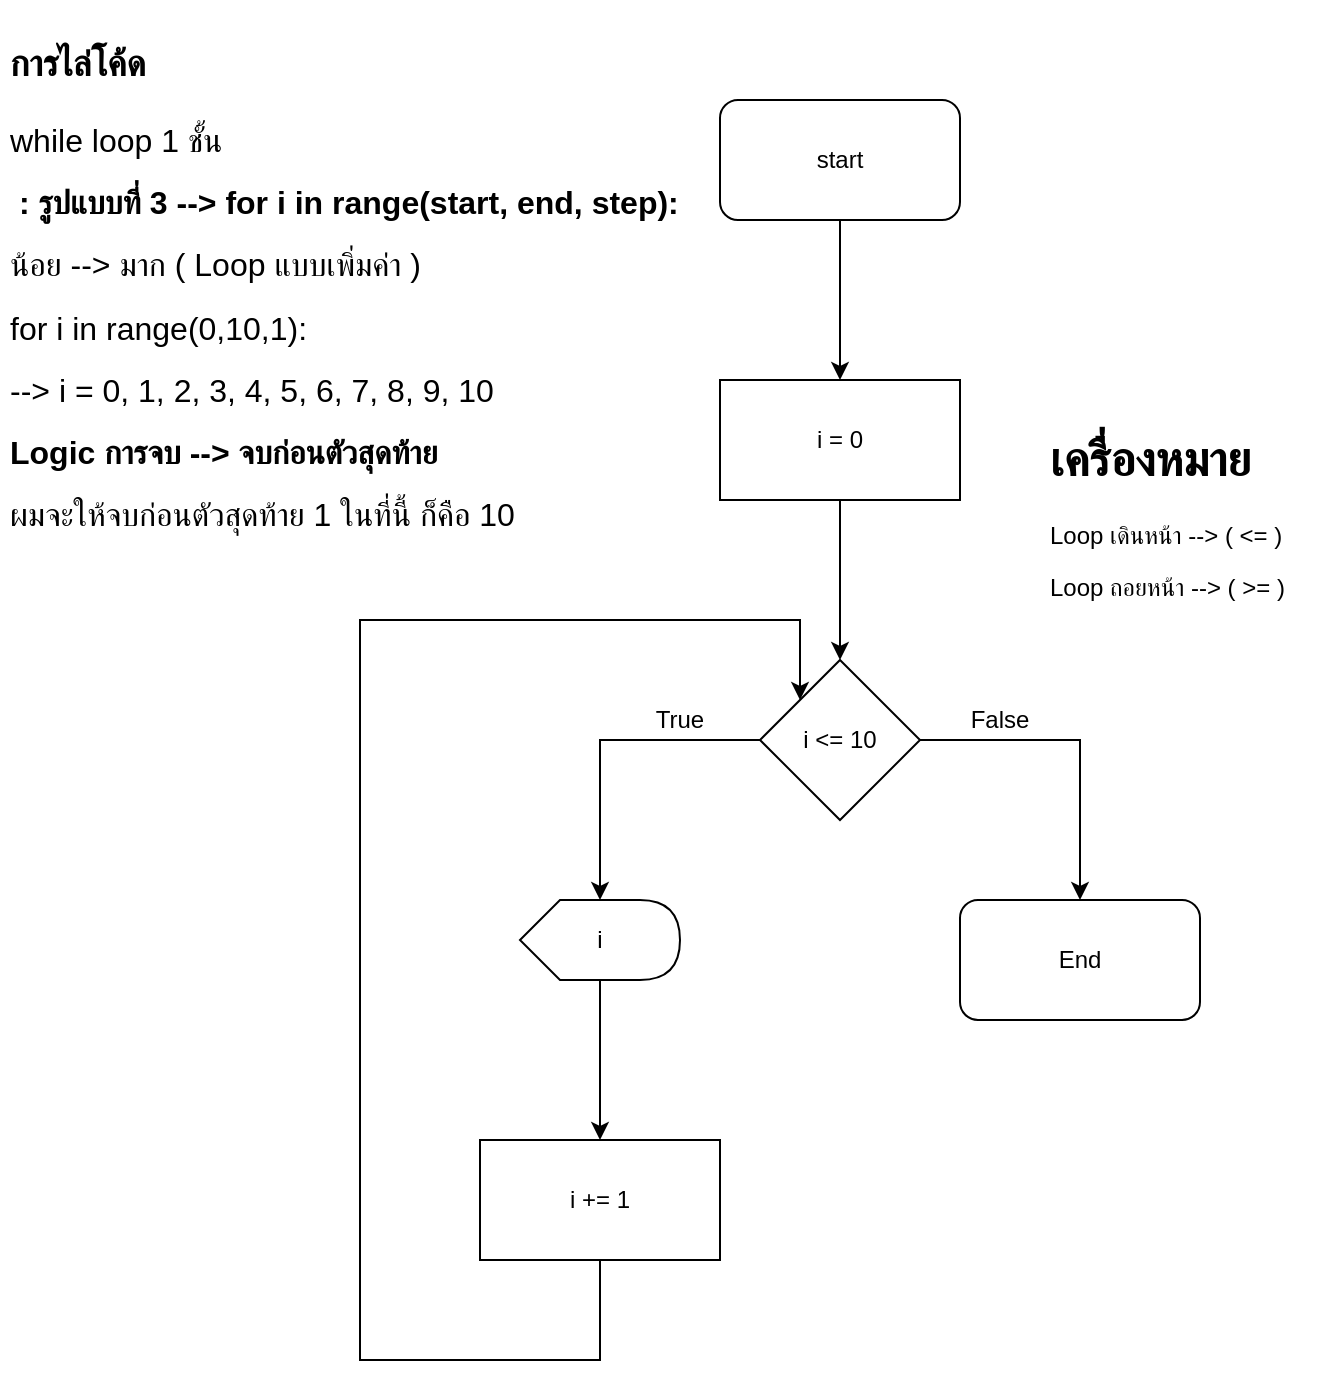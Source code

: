<mxfile>
    <diagram id="HNjI0YHlFYcTdnRnbW5Z" name="Page-1">
        <mxGraphModel dx="1437" dy="1433" grid="1" gridSize="10" guides="1" tooltips="1" connect="1" arrows="1" fold="1" page="1" pageScale="1" pageWidth="827" pageHeight="1169" math="0" shadow="0">
            <root>
                <mxCell id="0"/>
                <mxCell id="1" parent="0"/>
                <mxCell id="3" value="&lt;h1&gt;&lt;font style=&quot;font-size: 18px&quot;&gt;การไล่โค้ด&lt;/font&gt;&lt;/h1&gt;&lt;p&gt;&lt;font size=&quot;3&quot;&gt;while loop 1 ชั้น&lt;/font&gt;&lt;/p&gt;&lt;p&gt;&lt;span style=&quot;font-size: medium&quot;&gt;&amp;nbsp;&lt;/span&gt;&lt;b style=&quot;font-size: medium&quot;&gt;: รูปแบบที่ 3 --&amp;gt; for i in range(start, end, step):&lt;/b&gt;&lt;/p&gt;&lt;p&gt;&lt;font size=&quot;3&quot;&gt;น้อย --&amp;gt; มาก ( Loop แบบเพิ่มค่า )&lt;/font&gt;&lt;/p&gt;&lt;p&gt;&lt;font size=&quot;3&quot;&gt;for i in range(0,10,1):&lt;/font&gt;&lt;/p&gt;&lt;p&gt;&lt;font size=&quot;3&quot;&gt;--&amp;gt; i = 0, 1, 2, 3, 4, 5, 6, 7, 8, 9, 10&lt;/font&gt;&lt;/p&gt;&lt;p&gt;&lt;font size=&quot;3&quot;&gt;&lt;b&gt;Logic การจบ --&amp;gt; จบก่อนตัวสุดท้าย&lt;/b&gt;&lt;/font&gt;&lt;/p&gt;&lt;p&gt;&lt;font size=&quot;3&quot;&gt;ผมจะให้จบก่อนตัวสุดท้าย 1 ในที่นี้ ก็คือ 10&lt;/font&gt;&lt;/p&gt;" style="text;html=1;strokeColor=none;fillColor=none;spacing=5;spacingTop=-20;whiteSpace=wrap;overflow=hidden;rounded=0;" vertex="1" parent="1">
                    <mxGeometry y="40" width="350" height="260" as="geometry"/>
                </mxCell>
                <mxCell id="18" value="&lt;h1&gt;เครื่องหมาย&lt;/h1&gt;&lt;p&gt;Loop เดินหน้า --&amp;gt; ( &amp;lt;= )&lt;/p&gt;&lt;p&gt;Loop ถอยหน้า --&amp;gt; ( &amp;gt;= )&lt;/p&gt;" style="text;html=1;strokeColor=none;fillColor=none;spacing=5;spacingTop=-20;whiteSpace=wrap;overflow=hidden;rounded=0;" vertex="1" parent="1">
                    <mxGeometry x="520" y="240" width="140" height="100" as="geometry"/>
                </mxCell>
                <mxCell id="21" style="edgeStyle=orthogonalEdgeStyle;rounded=0;orthogonalLoop=1;jettySize=auto;html=1;" edge="1" parent="1" source="19" target="20">
                    <mxGeometry relative="1" as="geometry"/>
                </mxCell>
                <mxCell id="19" value="start" style="rounded=1;whiteSpace=wrap;html=1;" vertex="1" parent="1">
                    <mxGeometry x="360" y="80" width="120" height="60" as="geometry"/>
                </mxCell>
                <mxCell id="23" style="edgeStyle=orthogonalEdgeStyle;rounded=0;orthogonalLoop=1;jettySize=auto;html=1;" edge="1" parent="1" source="20" target="22">
                    <mxGeometry relative="1" as="geometry"/>
                </mxCell>
                <mxCell id="20" value="i = 0" style="rounded=0;whiteSpace=wrap;html=1;" vertex="1" parent="1">
                    <mxGeometry x="360" y="220" width="120" height="60" as="geometry"/>
                </mxCell>
                <mxCell id="25" style="edgeStyle=orthogonalEdgeStyle;rounded=0;orthogonalLoop=1;jettySize=auto;html=1;" edge="1" parent="1" source="22" target="24">
                    <mxGeometry relative="1" as="geometry"/>
                </mxCell>
                <mxCell id="31" style="edgeStyle=orthogonalEdgeStyle;rounded=0;orthogonalLoop=1;jettySize=auto;html=1;" edge="1" parent="1" source="22" target="30">
                    <mxGeometry relative="1" as="geometry"/>
                </mxCell>
                <mxCell id="22" value="i &amp;lt;= 10" style="rhombus;whiteSpace=wrap;html=1;" vertex="1" parent="1">
                    <mxGeometry x="380" y="360" width="80" height="80" as="geometry"/>
                </mxCell>
                <mxCell id="27" style="edgeStyle=orthogonalEdgeStyle;rounded=0;orthogonalLoop=1;jettySize=auto;html=1;" edge="1" parent="1" source="24" target="26">
                    <mxGeometry relative="1" as="geometry"/>
                </mxCell>
                <mxCell id="24" value="i" style="shape=display;whiteSpace=wrap;html=1;" vertex="1" parent="1">
                    <mxGeometry x="260" y="480" width="80" height="40" as="geometry"/>
                </mxCell>
                <mxCell id="28" style="edgeStyle=orthogonalEdgeStyle;rounded=0;orthogonalLoop=1;jettySize=auto;html=1;entryX=0;entryY=0;entryDx=0;entryDy=0;" edge="1" parent="1" source="26" target="22">
                    <mxGeometry relative="1" as="geometry">
                        <Array as="points">
                            <mxPoint x="300" y="710"/>
                            <mxPoint x="180" y="710"/>
                            <mxPoint x="180" y="340"/>
                            <mxPoint x="400" y="340"/>
                        </Array>
                    </mxGeometry>
                </mxCell>
                <mxCell id="26" value="i += 1" style="rounded=0;whiteSpace=wrap;html=1;" vertex="1" parent="1">
                    <mxGeometry x="240" y="600" width="120" height="60" as="geometry"/>
                </mxCell>
                <mxCell id="29" value="True" style="text;html=1;strokeColor=none;fillColor=none;align=center;verticalAlign=middle;whiteSpace=wrap;rounded=0;" vertex="1" parent="1">
                    <mxGeometry x="320" y="380" width="40" height="20" as="geometry"/>
                </mxCell>
                <mxCell id="30" value="End" style="rounded=1;whiteSpace=wrap;html=1;" vertex="1" parent="1">
                    <mxGeometry x="480" y="480" width="120" height="60" as="geometry"/>
                </mxCell>
                <mxCell id="33" value="False" style="text;html=1;strokeColor=none;fillColor=none;align=center;verticalAlign=middle;whiteSpace=wrap;rounded=0;" vertex="1" parent="1">
                    <mxGeometry x="480" y="380" width="40" height="20" as="geometry"/>
                </mxCell>
            </root>
        </mxGraphModel>
    </diagram>
</mxfile>
